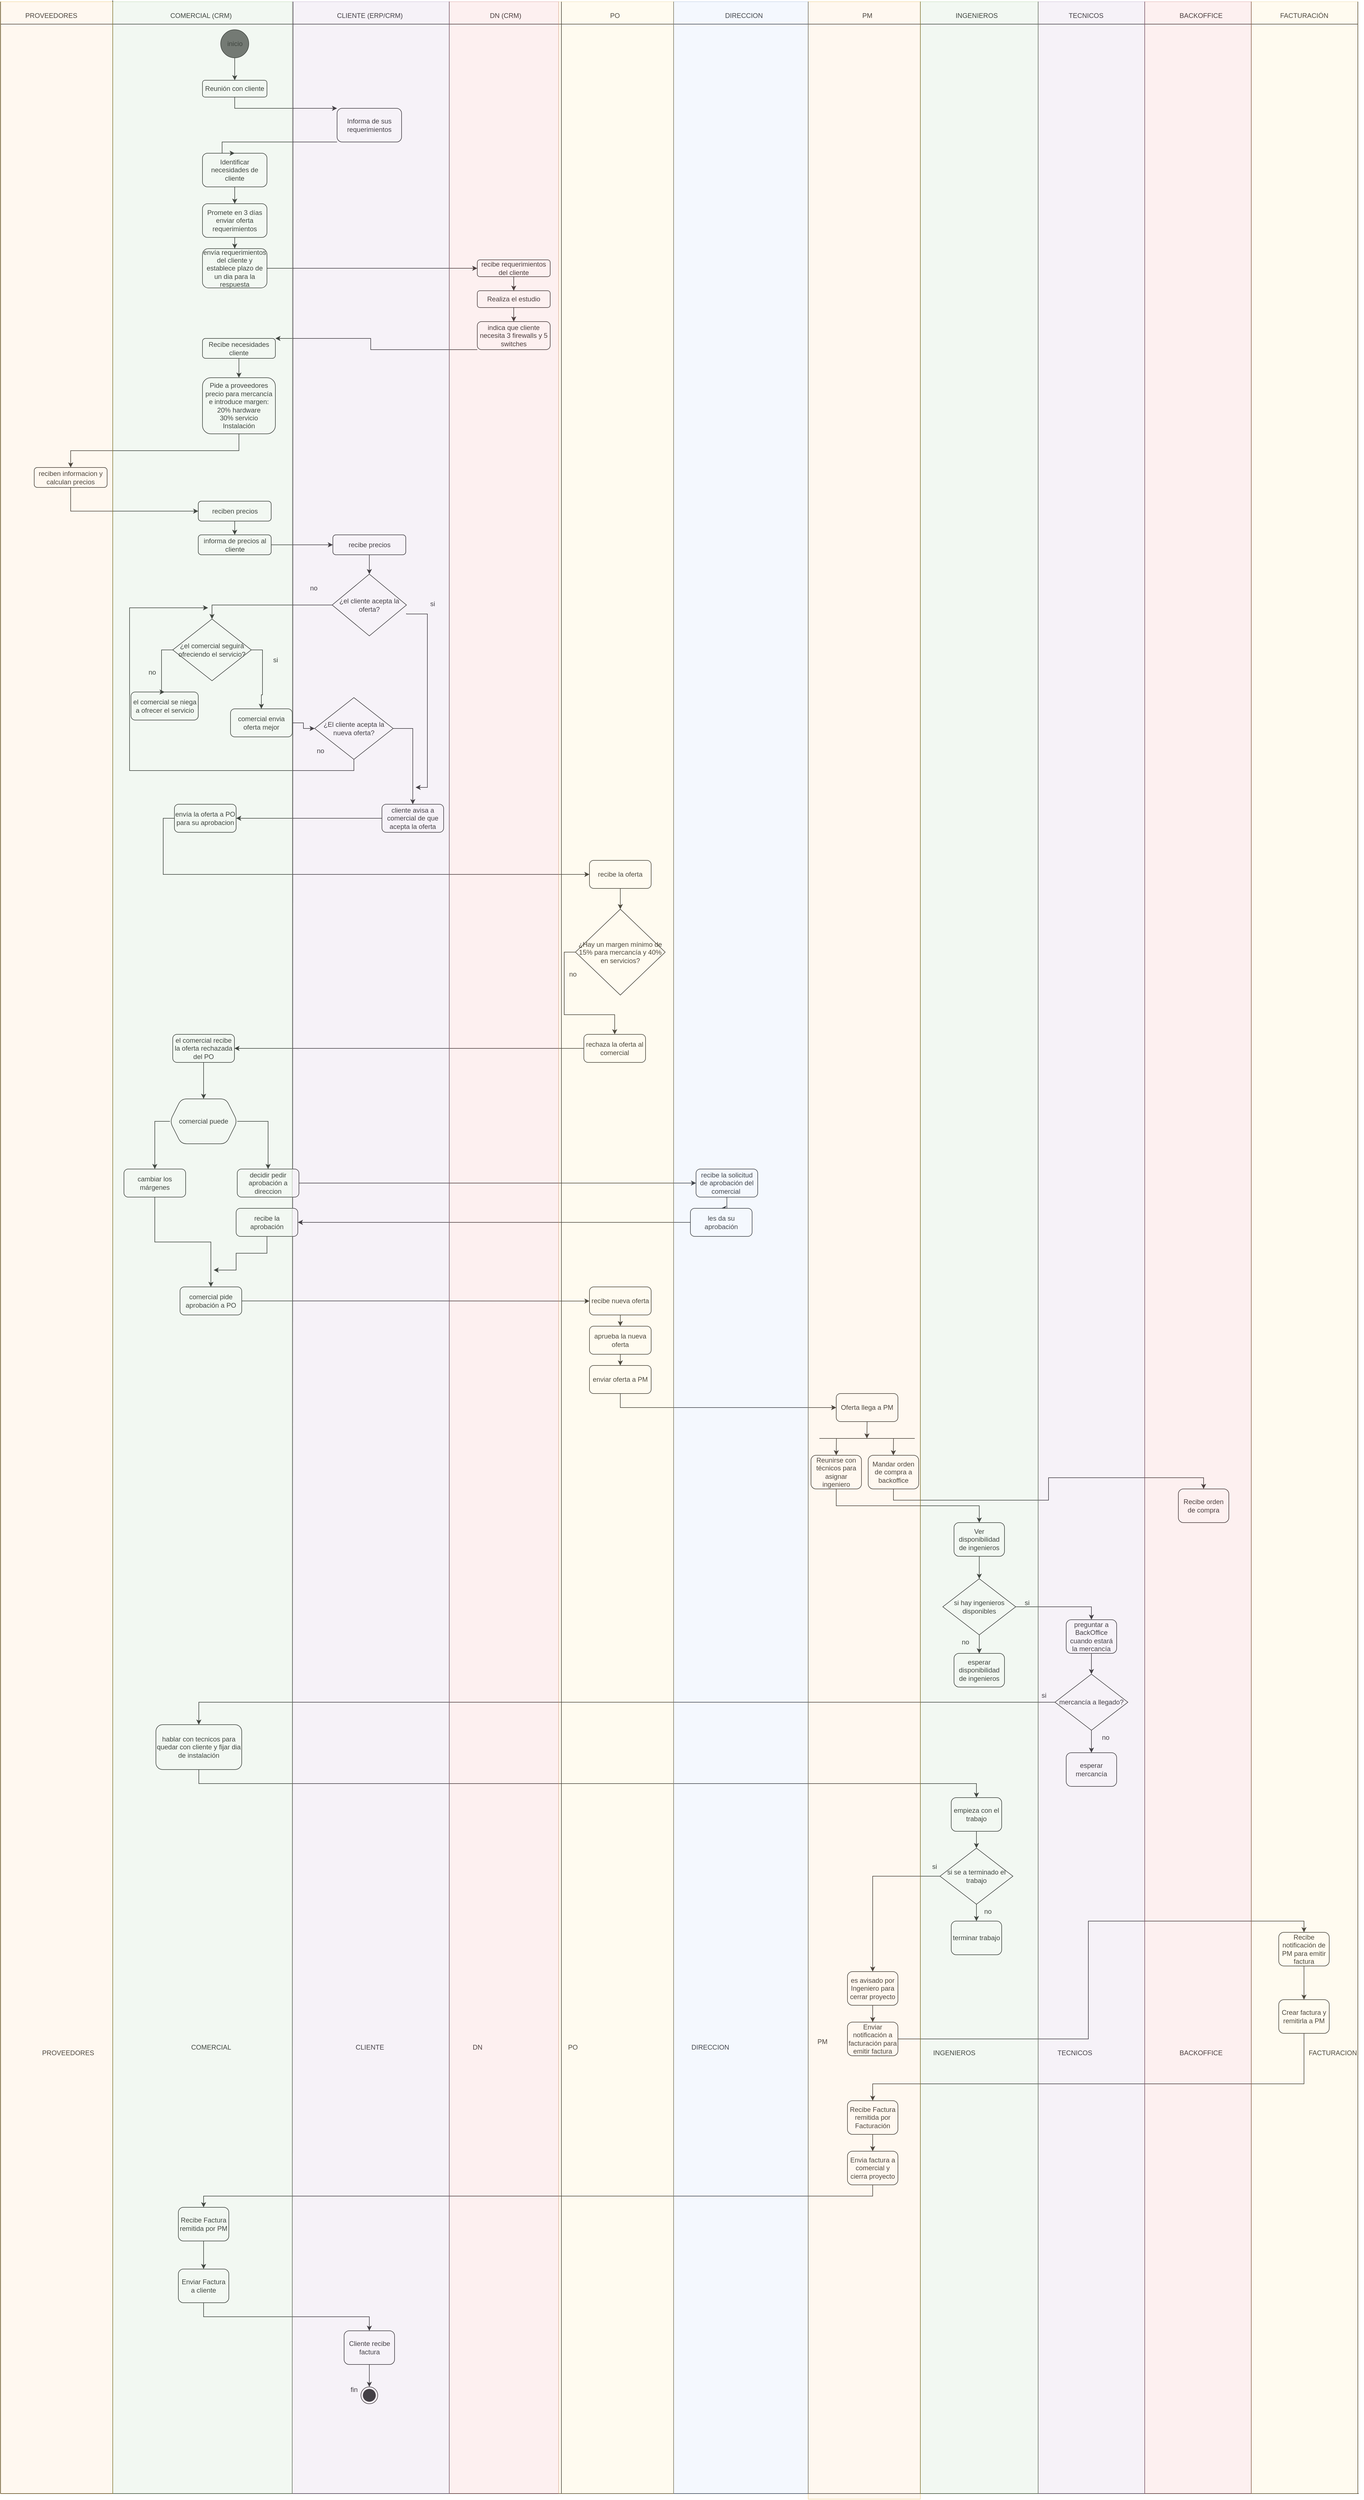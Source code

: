 <mxfile version="24.4.4" type="google">
  <diagram name="Página-1" id="A9r8E_pSHStpKR2HjoH8">
    <mxGraphModel dx="3452" dy="1353" grid="1" gridSize="10" guides="1" tooltips="1" connect="1" arrows="1" fold="1" page="1" pageScale="1" pageWidth="827" pageHeight="1169" background="none" math="0" shadow="0">
      <root>
        <mxCell id="0" />
        <mxCell id="1" parent="0" />
        <mxCell id="UnlHVmILixIK5S5U0YS1-1" value="" style="endArrow=none;html=1;rounded=0;" parent="1" edge="1">
          <mxGeometry width="50" height="50" relative="1" as="geometry">
            <mxPoint x="-520" y="4480" as="sourcePoint" />
            <mxPoint x="-520" y="38" as="targetPoint" />
          </mxGeometry>
        </mxCell>
        <mxCell id="UnlHVmILixIK5S5U0YS1-2" value="" style="endArrow=none;html=1;rounded=0;" parent="1" edge="1">
          <mxGeometry width="50" height="50" relative="1" as="geometry">
            <mxPoint x="-200" y="4480" as="sourcePoint" />
            <mxPoint x="-198.5" y="40" as="targetPoint" />
          </mxGeometry>
        </mxCell>
        <mxCell id="UnlHVmILixIK5S5U0YS1-3" value="" style="endArrow=none;html=1;rounded=0;" parent="1" edge="1">
          <mxGeometry width="50" height="50" relative="1" as="geometry">
            <mxPoint x="80" y="4480" as="sourcePoint" />
            <mxPoint x="80" y="40" as="targetPoint" />
          </mxGeometry>
        </mxCell>
        <mxCell id="UnlHVmILixIK5S5U0YS1-4" value="" style="endArrow=none;html=1;rounded=0;" parent="1" edge="1">
          <mxGeometry width="50" height="50" relative="1" as="geometry">
            <mxPoint x="280" y="4480" as="sourcePoint" />
            <mxPoint x="280" y="40" as="targetPoint" />
          </mxGeometry>
        </mxCell>
        <mxCell id="UnlHVmILixIK5S5U0YS1-5" value="" style="endArrow=none;html=1;rounded=0;" parent="1" edge="1">
          <mxGeometry width="50" height="50" relative="1" as="geometry">
            <mxPoint x="480" y="4480" as="sourcePoint" />
            <mxPoint x="480" y="40" as="targetPoint" />
          </mxGeometry>
        </mxCell>
        <mxCell id="UnlHVmILixIK5S5U0YS1-7" value="COMERCIAL (CRM)" style="text;html=1;align=center;verticalAlign=middle;resizable=0;points=[];autosize=1;strokeColor=none;fillColor=none;" parent="1" vertex="1">
          <mxGeometry x="-428" y="50" width="130" height="30" as="geometry" />
        </mxCell>
        <mxCell id="UnlHVmILixIK5S5U0YS1-8" value="CLIENTE (ERP/CRM)" style="text;html=1;align=center;verticalAlign=middle;resizable=0;points=[];autosize=1;strokeColor=none;fillColor=none;" parent="1" vertex="1">
          <mxGeometry x="-132.5" y="50" width="140" height="30" as="geometry" />
        </mxCell>
        <mxCell id="UnlHVmILixIK5S5U0YS1-9" value="DN (CRM)" style="text;html=1;align=center;verticalAlign=middle;resizable=0;points=[];autosize=1;strokeColor=none;fillColor=none;" parent="1" vertex="1">
          <mxGeometry x="140" y="50" width="80" height="30" as="geometry" />
        </mxCell>
        <mxCell id="UnlHVmILixIK5S5U0YS1-12" value="" style="endArrow=none;html=1;rounded=0;" parent="1" edge="1">
          <mxGeometry width="50" height="50" relative="1" as="geometry">
            <mxPoint x="720" y="4480" as="sourcePoint" />
            <mxPoint x="720" y="40" as="targetPoint" />
          </mxGeometry>
        </mxCell>
        <mxCell id="UnlHVmILixIK5S5U0YS1-14" value="" style="endArrow=none;html=1;rounded=0;entryX=0;entryY=0;entryDx=0;entryDy=0;" parent="1" edge="1" target="OVQEzXh-RLccdrMUpnYg-84">
          <mxGeometry width="50" height="50" relative="1" as="geometry">
            <mxPoint x="1130" y="4480" as="sourcePoint" />
            <mxPoint x="1120" y="40" as="targetPoint" />
          </mxGeometry>
        </mxCell>
        <mxCell id="UnlHVmILixIK5S5U0YS1-15" value="" style="endArrow=none;html=1;rounded=0;" parent="1" edge="1">
          <mxGeometry width="50" height="50" relative="1" as="geometry">
            <mxPoint x="1320" y="4480" as="sourcePoint" />
            <mxPoint x="1320" y="40" as="targetPoint" />
          </mxGeometry>
        </mxCell>
        <mxCell id="UnlHVmILixIK5S5U0YS1-16" value="" style="endArrow=none;html=1;rounded=0;" parent="1" edge="1">
          <mxGeometry width="50" height="50" relative="1" as="geometry">
            <mxPoint x="1510" y="4480" as="sourcePoint" />
            <mxPoint x="1510" y="40" as="targetPoint" />
          </mxGeometry>
        </mxCell>
        <mxCell id="UnlHVmILixIK5S5U0YS1-17" value="" style="endArrow=none;html=1;rounded=0;" parent="1" edge="1">
          <mxGeometry width="50" height="50" relative="1" as="geometry">
            <mxPoint x="1700" y="80" as="sourcePoint" />
            <mxPoint x="-720" y="80" as="targetPoint" />
          </mxGeometry>
        </mxCell>
        <mxCell id="UnlHVmILixIK5S5U0YS1-18" value="PO" style="text;html=1;align=center;verticalAlign=middle;resizable=0;points=[];autosize=1;strokeColor=none;fillColor=none;" parent="1" vertex="1">
          <mxGeometry x="355" y="50" width="40" height="30" as="geometry" />
        </mxCell>
        <mxCell id="UnlHVmILixIK5S5U0YS1-19" value="DIRECCION" style="text;html=1;align=center;verticalAlign=middle;resizable=0;points=[];autosize=1;strokeColor=none;fillColor=none;" parent="1" vertex="1">
          <mxGeometry x="560" y="50" width="90" height="30" as="geometry" />
        </mxCell>
        <mxCell id="UnlHVmILixIK5S5U0YS1-20" value="BACKOFFICE" style="text;html=1;align=center;verticalAlign=middle;resizable=0;points=[];autosize=1;strokeColor=none;fillColor=none;" parent="1" vertex="1">
          <mxGeometry x="1370" y="50" width="100" height="30" as="geometry" />
        </mxCell>
        <mxCell id="UnlHVmILixIK5S5U0YS1-21" value="INGENIEROS" style="text;html=1;align=center;verticalAlign=middle;resizable=0;points=[];autosize=1;strokeColor=none;fillColor=none;" parent="1" vertex="1">
          <mxGeometry x="970" y="50" width="100" height="30" as="geometry" />
        </mxCell>
        <mxCell id="oIDetOAetx5QrKz2Fogw-5" value="PM" style="text;html=1;align=center;verticalAlign=middle;resizable=0;points=[];autosize=1;strokeColor=none;fillColor=none;" parent="1" vertex="1">
          <mxGeometry x="805" y="50" width="40" height="30" as="geometry" />
        </mxCell>
        <mxCell id="oIDetOAetx5QrKz2Fogw-3" value="" style="endArrow=none;html=1;rounded=0;" parent="1" edge="1">
          <mxGeometry width="50" height="50" relative="1" as="geometry">
            <mxPoint x="1700" y="4480" as="sourcePoint" />
            <mxPoint x="1700" y="40" as="targetPoint" />
          </mxGeometry>
        </mxCell>
        <mxCell id="oIDetOAetx5QrKz2Fogw-31" style="edgeStyle=orthogonalEdgeStyle;rounded=0;orthogonalLoop=1;jettySize=auto;html=1;exitX=0.5;exitY=1;exitDx=0;exitDy=0;entryX=0;entryY=0;entryDx=0;entryDy=0;" parent="1" source="oIDetOAetx5QrKz2Fogw-6" target="oIDetOAetx5QrKz2Fogw-12" edge="1">
          <mxGeometry relative="1" as="geometry">
            <Array as="points">
              <mxPoint x="-303" y="230" />
            </Array>
          </mxGeometry>
        </mxCell>
        <mxCell id="oIDetOAetx5QrKz2Fogw-6" value="Reunión con cliente" style="rounded=1;whiteSpace=wrap;html=1;" parent="1" vertex="1">
          <mxGeometry x="-360" y="180" width="115" height="30" as="geometry" />
        </mxCell>
        <mxCell id="oIDetOAetx5QrKz2Fogw-10" style="edgeStyle=orthogonalEdgeStyle;rounded=0;orthogonalLoop=1;jettySize=auto;html=1;exitX=0.5;exitY=1;exitDx=0;exitDy=0;entryX=0.5;entryY=0;entryDx=0;entryDy=0;" parent="1" source="oIDetOAetx5QrKz2Fogw-7" target="oIDetOAetx5QrKz2Fogw-9" edge="1">
          <mxGeometry relative="1" as="geometry" />
        </mxCell>
        <mxCell id="oIDetOAetx5QrKz2Fogw-7" value="Identificar necesidades de cliente" style="rounded=1;whiteSpace=wrap;html=1;" parent="1" vertex="1">
          <mxGeometry x="-360" y="310" width="115" height="60" as="geometry" />
        </mxCell>
        <mxCell id="oIDetOAetx5QrKz2Fogw-18" value="" style="edgeStyle=orthogonalEdgeStyle;rounded=0;orthogonalLoop=1;jettySize=auto;html=1;" parent="1" source="oIDetOAetx5QrKz2Fogw-9" target="oIDetOAetx5QrKz2Fogw-15" edge="1">
          <mxGeometry relative="1" as="geometry" />
        </mxCell>
        <mxCell id="oIDetOAetx5QrKz2Fogw-9" value="Promete en 3 días enviar oferta requerimientos" style="rounded=1;whiteSpace=wrap;html=1;" parent="1" vertex="1">
          <mxGeometry x="-360" y="400" width="115" height="60" as="geometry" />
        </mxCell>
        <mxCell id="maKvyHWSYa6oFqySlpA5-4" value="" style="edgeStyle=orthogonalEdgeStyle;rounded=0;orthogonalLoop=1;jettySize=auto;html=1;" parent="1" source="maKvyHWSYa6oFqySlpA5-3" target="oIDetOAetx5QrKz2Fogw-6" edge="1">
          <mxGeometry relative="1" as="geometry" />
        </mxCell>
        <mxCell id="maKvyHWSYa6oFqySlpA5-3" value="inicio" style="ellipse;whiteSpace=wrap;html=1;aspect=fixed;fillColor=#4A4A4A;" parent="1" vertex="1">
          <mxGeometry x="-327.5" y="90" width="50" height="50" as="geometry" />
        </mxCell>
        <mxCell id="oIDetOAetx5QrKz2Fogw-14" style="edgeStyle=orthogonalEdgeStyle;rounded=0;orthogonalLoop=1;jettySize=auto;html=1;exitX=0;exitY=1;exitDx=0;exitDy=0;entryX=0.5;entryY=0;entryDx=0;entryDy=0;" parent="1" source="oIDetOAetx5QrKz2Fogw-12" target="oIDetOAetx5QrKz2Fogw-7" edge="1">
          <mxGeometry relative="1" as="geometry">
            <Array as="points">
              <mxPoint x="-325" y="290" />
            </Array>
          </mxGeometry>
        </mxCell>
        <mxCell id="oIDetOAetx5QrKz2Fogw-12" value="Informa de sus requerimientos" style="rounded=1;whiteSpace=wrap;html=1;" parent="1" vertex="1">
          <mxGeometry x="-120" y="230" width="115" height="60" as="geometry" />
        </mxCell>
        <mxCell id="oIDetOAetx5QrKz2Fogw-17" style="edgeStyle=orthogonalEdgeStyle;rounded=0;orthogonalLoop=1;jettySize=auto;html=1;exitX=1;exitY=0.5;exitDx=0;exitDy=0;entryX=0;entryY=0.5;entryDx=0;entryDy=0;" parent="1" source="oIDetOAetx5QrKz2Fogw-15" target="oIDetOAetx5QrKz2Fogw-16" edge="1">
          <mxGeometry relative="1" as="geometry" />
        </mxCell>
        <mxCell id="oIDetOAetx5QrKz2Fogw-15" value="envía requerimientos del cliente y establece plazo de un dia para la respuesta" style="rounded=1;whiteSpace=wrap;html=1;" parent="1" vertex="1">
          <mxGeometry x="-360" y="480" width="115" height="70" as="geometry" />
        </mxCell>
        <mxCell id="oIDetOAetx5QrKz2Fogw-20" value="" style="edgeStyle=orthogonalEdgeStyle;rounded=0;orthogonalLoop=1;jettySize=auto;html=1;" parent="1" source="oIDetOAetx5QrKz2Fogw-16" target="oIDetOAetx5QrKz2Fogw-19" edge="1">
          <mxGeometry relative="1" as="geometry" />
        </mxCell>
        <mxCell id="oIDetOAetx5QrKz2Fogw-16" value="recibe requerimientos del cliente" style="rounded=1;whiteSpace=wrap;html=1;" parent="1" vertex="1">
          <mxGeometry x="130" y="500" width="130" height="30" as="geometry" />
        </mxCell>
        <mxCell id="oIDetOAetx5QrKz2Fogw-23" value="" style="edgeStyle=orthogonalEdgeStyle;rounded=0;orthogonalLoop=1;jettySize=auto;html=1;" parent="1" source="oIDetOAetx5QrKz2Fogw-19" target="oIDetOAetx5QrKz2Fogw-22" edge="1">
          <mxGeometry relative="1" as="geometry" />
        </mxCell>
        <mxCell id="oIDetOAetx5QrKz2Fogw-19" value="Realiza el estudio" style="rounded=1;whiteSpace=wrap;html=1;" parent="1" vertex="1">
          <mxGeometry x="130" y="555" width="130" height="30" as="geometry" />
        </mxCell>
        <mxCell id="oIDetOAetx5QrKz2Fogw-26" style="edgeStyle=orthogonalEdgeStyle;rounded=0;orthogonalLoop=1;jettySize=auto;html=1;exitX=0;exitY=1;exitDx=0;exitDy=0;entryX=1;entryY=0;entryDx=0;entryDy=0;" parent="1" source="oIDetOAetx5QrKz2Fogw-22" target="oIDetOAetx5QrKz2Fogw-25" edge="1">
          <mxGeometry relative="1" as="geometry">
            <Array as="points">
              <mxPoint x="-60" y="640" />
            </Array>
          </mxGeometry>
        </mxCell>
        <mxCell id="oIDetOAetx5QrKz2Fogw-22" value="indica que cliente necesita 3 firewalls y 5 switches" style="rounded=1;whiteSpace=wrap;html=1;" parent="1" vertex="1">
          <mxGeometry x="130" y="610" width="130" height="50" as="geometry" />
        </mxCell>
        <mxCell id="oIDetOAetx5QrKz2Fogw-29" value="" style="edgeStyle=orthogonalEdgeStyle;rounded=0;orthogonalLoop=1;jettySize=auto;html=1;" parent="1" source="oIDetOAetx5QrKz2Fogw-25" target="oIDetOAetx5QrKz2Fogw-28" edge="1">
          <mxGeometry relative="1" as="geometry" />
        </mxCell>
        <mxCell id="oIDetOAetx5QrKz2Fogw-25" value="Recibe necesidades cliente" style="rounded=1;whiteSpace=wrap;html=1;" parent="1" vertex="1">
          <mxGeometry x="-360" y="640" width="130" height="35.5" as="geometry" />
        </mxCell>
        <mxCell id="maKvyHWSYa6oFqySlpA5-6" value="" style="endArrow=none;html=1;rounded=0;" parent="1" edge="1">
          <mxGeometry width="50" height="50" relative="1" as="geometry">
            <mxPoint x="-720" y="4480" as="sourcePoint" />
            <mxPoint x="-720" y="40" as="targetPoint" />
          </mxGeometry>
        </mxCell>
        <mxCell id="maKvyHWSYa6oFqySlpA5-7" value="PROVEEDORES" style="text;html=1;align=center;verticalAlign=middle;resizable=0;points=[];autosize=1;strokeColor=none;fillColor=none;" parent="1" vertex="1">
          <mxGeometry x="-690" y="50" width="120" height="30" as="geometry" />
        </mxCell>
        <mxCell id="maKvyHWSYa6oFqySlpA5-10" style="edgeStyle=orthogonalEdgeStyle;rounded=0;orthogonalLoop=1;jettySize=auto;html=1;exitX=0.5;exitY=1;exitDx=0;exitDy=0;entryX=0;entryY=0.5;entryDx=0;entryDy=0;" parent="1" source="oIDetOAetx5QrKz2Fogw-27" target="maKvyHWSYa6oFqySlpA5-9" edge="1">
          <mxGeometry relative="1" as="geometry" />
        </mxCell>
        <mxCell id="oIDetOAetx5QrKz2Fogw-27" value="reciben informacion y calculan precios" style="rounded=1;whiteSpace=wrap;html=1;" parent="1" vertex="1">
          <mxGeometry x="-660" y="870" width="130" height="35.5" as="geometry" />
        </mxCell>
        <mxCell id="1UwfddNWI5bj7CMCU1fT-2" style="edgeStyle=orthogonalEdgeStyle;rounded=0;orthogonalLoop=1;jettySize=auto;html=1;exitX=0.5;exitY=1;exitDx=0;exitDy=0;entryX=0.5;entryY=0;entryDx=0;entryDy=0;" parent="1" source="oIDetOAetx5QrKz2Fogw-28" target="oIDetOAetx5QrKz2Fogw-27" edge="1">
          <mxGeometry relative="1" as="geometry" />
        </mxCell>
        <mxCell id="oIDetOAetx5QrKz2Fogw-28" value="Pide a proveedores precio para mercancía e introduce margen:&lt;div&gt;20% hardware&lt;/div&gt;&lt;div&gt;30% servicio Instalación&lt;/div&gt;" style="rounded=1;whiteSpace=wrap;html=1;" parent="1" vertex="1">
          <mxGeometry x="-360" y="710" width="130" height="100" as="geometry" />
        </mxCell>
        <mxCell id="maKvyHWSYa6oFqySlpA5-8" value="" style="endArrow=none;html=1;rounded=0;" parent="1" edge="1">
          <mxGeometry width="50" height="50" relative="1" as="geometry">
            <mxPoint x="920" y="4480" as="sourcePoint" />
            <mxPoint x="920" y="40" as="targetPoint" />
          </mxGeometry>
        </mxCell>
        <mxCell id="maKvyHWSYa6oFqySlpA5-13" value="" style="edgeStyle=orthogonalEdgeStyle;rounded=0;orthogonalLoop=1;jettySize=auto;html=1;" parent="1" source="maKvyHWSYa6oFqySlpA5-9" target="maKvyHWSYa6oFqySlpA5-12" edge="1">
          <mxGeometry relative="1" as="geometry" />
        </mxCell>
        <mxCell id="maKvyHWSYa6oFqySlpA5-9" value="reciben precios" style="rounded=1;whiteSpace=wrap;html=1;" parent="1" vertex="1">
          <mxGeometry x="-367.5" y="930" width="130" height="35.5" as="geometry" />
        </mxCell>
        <mxCell id="maKvyHWSYa6oFqySlpA5-16" value="" style="edgeStyle=orthogonalEdgeStyle;rounded=0;orthogonalLoop=1;jettySize=auto;html=1;" parent="1" source="maKvyHWSYa6oFqySlpA5-11" target="maKvyHWSYa6oFqySlpA5-15" edge="1">
          <mxGeometry relative="1" as="geometry" />
        </mxCell>
        <mxCell id="maKvyHWSYa6oFqySlpA5-11" value="recibe precios" style="rounded=1;whiteSpace=wrap;html=1;" parent="1" vertex="1">
          <mxGeometry x="-127.5" y="990" width="130" height="35.5" as="geometry" />
        </mxCell>
        <mxCell id="maKvyHWSYa6oFqySlpA5-14" value="" style="edgeStyle=orthogonalEdgeStyle;rounded=0;orthogonalLoop=1;jettySize=auto;html=1;" parent="1" source="maKvyHWSYa6oFqySlpA5-12" target="maKvyHWSYa6oFqySlpA5-11" edge="1">
          <mxGeometry relative="1" as="geometry" />
        </mxCell>
        <mxCell id="maKvyHWSYa6oFqySlpA5-12" value="informa de precios al cliente" style="rounded=1;whiteSpace=wrap;html=1;" parent="1" vertex="1">
          <mxGeometry x="-367.5" y="990" width="130" height="35.5" as="geometry" />
        </mxCell>
        <mxCell id="maKvyHWSYa6oFqySlpA5-24" style="edgeStyle=orthogonalEdgeStyle;rounded=0;orthogonalLoop=1;jettySize=auto;html=1;exitX=0.5;exitY=1;exitDx=0;exitDy=0;entryX=0;entryY=0.5;entryDx=0;entryDy=0;" parent="1" source="maKvyHWSYa6oFqySlpA5-15" target="maKvyHWSYa6oFqySlpA5-23" edge="1">
          <mxGeometry relative="1" as="geometry" />
        </mxCell>
        <mxCell id="1UwfddNWI5bj7CMCU1fT-1" style="edgeStyle=orthogonalEdgeStyle;rounded=0;orthogonalLoop=1;jettySize=auto;html=1;exitX=0.5;exitY=0;exitDx=0;exitDy=0;" parent="1" edge="1">
          <mxGeometry relative="1" as="geometry">
            <mxPoint x="20" y="1440" as="targetPoint" />
            <mxPoint x="3.75" y="1130" as="sourcePoint" />
            <Array as="points">
              <mxPoint x="4" y="1131" />
              <mxPoint x="41" y="1131" />
            </Array>
          </mxGeometry>
        </mxCell>
        <mxCell id="maKvyHWSYa6oFqySlpA5-15" value="¿el cliente acepta la oferta?" style="rhombus;whiteSpace=wrap;html=1;direction=south;" parent="1" vertex="1">
          <mxGeometry x="-128.75" y="1060" width="132.5" height="110" as="geometry" />
        </mxCell>
        <mxCell id="maKvyHWSYa6oFqySlpA5-20" value="no" style="text;html=1;align=center;verticalAlign=middle;resizable=0;points=[];autosize=1;strokeColor=none;fillColor=none;" parent="1" vertex="1">
          <mxGeometry x="-182.5" y="1070" width="40" height="30" as="geometry" />
        </mxCell>
        <mxCell id="maKvyHWSYa6oFqySlpA5-22" value="el comercial se niega a ofrecer el servicio" style="rounded=1;whiteSpace=wrap;html=1;" parent="1" vertex="1">
          <mxGeometry x="-487.5" y="1270" width="120" height="50" as="geometry" />
        </mxCell>
        <mxCell id="maKvyHWSYa6oFqySlpA5-26" style="edgeStyle=orthogonalEdgeStyle;rounded=0;orthogonalLoop=1;jettySize=auto;html=1;exitX=0.5;exitY=1;exitDx=0;exitDy=0;entryX=0.5;entryY=0;entryDx=0;entryDy=0;" parent="1" source="maKvyHWSYa6oFqySlpA5-23" target="maKvyHWSYa6oFqySlpA5-22" edge="1">
          <mxGeometry relative="1" as="geometry" />
        </mxCell>
        <mxCell id="maKvyHWSYa6oFqySlpA5-29" style="edgeStyle=orthogonalEdgeStyle;rounded=0;orthogonalLoop=1;jettySize=auto;html=1;exitX=0.5;exitY=0;exitDx=0;exitDy=0;entryX=0.5;entryY=0;entryDx=0;entryDy=0;" parent="1" source="maKvyHWSYa6oFqySlpA5-23" target="maKvyHWSYa6oFqySlpA5-28" edge="1">
          <mxGeometry relative="1" as="geometry" />
        </mxCell>
        <mxCell id="maKvyHWSYa6oFqySlpA5-23" value="¿el comercial seguirá ofreciendo el servicio?" style="rhombus;whiteSpace=wrap;html=1;direction=south;" parent="1" vertex="1">
          <mxGeometry x="-413" y="1140" width="140" height="110" as="geometry" />
        </mxCell>
        <mxCell id="maKvyHWSYa6oFqySlpA5-27" value="no" style="text;html=1;align=center;verticalAlign=middle;resizable=0;points=[];autosize=1;strokeColor=none;fillColor=none;" parent="1" vertex="1">
          <mxGeometry x="-470" y="1220" width="40" height="30" as="geometry" />
        </mxCell>
        <mxCell id="poRU05gFu5npPdqgr8z3-8" style="edgeStyle=orthogonalEdgeStyle;rounded=0;orthogonalLoop=1;jettySize=auto;html=1;exitX=1;exitY=0.5;exitDx=0;exitDy=0;entryX=0.5;entryY=1;entryDx=0;entryDy=0;" parent="1" source="maKvyHWSYa6oFqySlpA5-28" target="poRU05gFu5npPdqgr8z3-3" edge="1">
          <mxGeometry relative="1" as="geometry" />
        </mxCell>
        <mxCell id="maKvyHWSYa6oFqySlpA5-28" value="comercial envia oferta mejor" style="rounded=1;whiteSpace=wrap;html=1;" parent="1" vertex="1">
          <mxGeometry x="-310" y="1300" width="110" height="50" as="geometry" />
        </mxCell>
        <mxCell id="poRU05gFu5npPdqgr8z3-12" style="edgeStyle=orthogonalEdgeStyle;rounded=0;orthogonalLoop=1;jettySize=auto;html=1;exitX=0.5;exitY=0;exitDx=0;exitDy=0;entryX=0.5;entryY=0;entryDx=0;entryDy=0;" parent="1" source="poRU05gFu5npPdqgr8z3-3" target="poRU05gFu5npPdqgr8z3-11" edge="1">
          <mxGeometry relative="1" as="geometry" />
        </mxCell>
        <mxCell id="1UwfddNWI5bj7CMCU1fT-5" style="edgeStyle=orthogonalEdgeStyle;rounded=0;orthogonalLoop=1;jettySize=auto;html=1;exitX=1;exitY=0.5;exitDx=0;exitDy=0;" parent="1" source="poRU05gFu5npPdqgr8z3-3" edge="1">
          <mxGeometry relative="1" as="geometry">
            <mxPoint x="-350" y="1120" as="targetPoint" />
            <Array as="points">
              <mxPoint x="-90" y="1410" />
              <mxPoint x="-490" y="1410" />
              <mxPoint x="-490" y="1120" />
            </Array>
          </mxGeometry>
        </mxCell>
        <mxCell id="poRU05gFu5npPdqgr8z3-3" value="¿El cliente acepta la nueva oferta?" style="rhombus;whiteSpace=wrap;html=1;direction=south;" parent="1" vertex="1">
          <mxGeometry x="-160" y="1280" width="140" height="110" as="geometry" />
        </mxCell>
        <mxCell id="poRU05gFu5npPdqgr8z3-6" value="no" style="text;html=1;align=center;verticalAlign=middle;resizable=0;points=[];autosize=1;strokeColor=none;fillColor=none;" parent="1" vertex="1">
          <mxGeometry x="-170" y="1360" width="40" height="30" as="geometry" />
        </mxCell>
        <mxCell id="poRU05gFu5npPdqgr8z3-15" style="edgeStyle=orthogonalEdgeStyle;rounded=0;orthogonalLoop=1;jettySize=auto;html=1;exitX=0;exitY=0.5;exitDx=0;exitDy=0;entryX=1;entryY=0.5;entryDx=0;entryDy=0;" parent="1" source="poRU05gFu5npPdqgr8z3-11" target="poRU05gFu5npPdqgr8z3-14" edge="1">
          <mxGeometry relative="1" as="geometry" />
        </mxCell>
        <mxCell id="poRU05gFu5npPdqgr8z3-11" value="cliente avisa a comercial de que acepta la oferta" style="rounded=1;whiteSpace=wrap;html=1;" parent="1" vertex="1">
          <mxGeometry x="-40" y="1470" width="110" height="50" as="geometry" />
        </mxCell>
        <mxCell id="1UwfddNWI5bj7CMCU1fT-7" style="edgeStyle=orthogonalEdgeStyle;rounded=0;orthogonalLoop=1;jettySize=auto;html=1;exitX=0;exitY=0.5;exitDx=0;exitDy=0;entryX=0;entryY=0.5;entryDx=0;entryDy=0;" parent="1" source="poRU05gFu5npPdqgr8z3-14" target="1UwfddNWI5bj7CMCU1fT-6" edge="1">
          <mxGeometry relative="1" as="geometry" />
        </mxCell>
        <mxCell id="poRU05gFu5npPdqgr8z3-14" value="envía la oferta a PO para su aprobacion" style="rounded=1;whiteSpace=wrap;html=1;" parent="1" vertex="1">
          <mxGeometry x="-410" y="1470" width="110" height="50" as="geometry" />
        </mxCell>
        <mxCell id="1UwfddNWI5bj7CMCU1fT-3" value="si" style="text;html=1;align=center;verticalAlign=middle;resizable=0;points=[];autosize=1;strokeColor=none;fillColor=none;" parent="1" vertex="1">
          <mxGeometry x="-245" y="1198" width="30" height="30" as="geometry" />
        </mxCell>
        <mxCell id="1UwfddNWI5bj7CMCU1fT-4" value="si" style="text;html=1;align=center;verticalAlign=middle;resizable=0;points=[];autosize=1;strokeColor=none;fillColor=none;" parent="1" vertex="1">
          <mxGeometry x="35" y="1098" width="30" height="30" as="geometry" />
        </mxCell>
        <mxCell id="1UwfddNWI5bj7CMCU1fT-11" value="" style="edgeStyle=orthogonalEdgeStyle;rounded=0;orthogonalLoop=1;jettySize=auto;html=1;" parent="1" source="1UwfddNWI5bj7CMCU1fT-6" target="1UwfddNWI5bj7CMCU1fT-10" edge="1">
          <mxGeometry relative="1" as="geometry" />
        </mxCell>
        <mxCell id="1UwfddNWI5bj7CMCU1fT-6" value="recibe la oferta" style="rounded=1;whiteSpace=wrap;html=1;" parent="1" vertex="1">
          <mxGeometry x="330" y="1570" width="110" height="50" as="geometry" />
        </mxCell>
        <mxCell id="1UwfddNWI5bj7CMCU1fT-13" style="edgeStyle=orthogonalEdgeStyle;rounded=0;orthogonalLoop=1;jettySize=auto;html=1;exitX=0.5;exitY=1;exitDx=0;exitDy=0;entryX=0.5;entryY=0;entryDx=0;entryDy=0;" parent="1" source="1UwfddNWI5bj7CMCU1fT-10" target="1UwfddNWI5bj7CMCU1fT-12" edge="1">
          <mxGeometry relative="1" as="geometry" />
        </mxCell>
        <mxCell id="1UwfddNWI5bj7CMCU1fT-10" value="¿Hay un margen mínimo de 15% para mercancía y 40% en servicios?" style="rhombus;whiteSpace=wrap;html=1;direction=south;" parent="1" vertex="1">
          <mxGeometry x="305" y="1657" width="160" height="153" as="geometry" />
        </mxCell>
        <mxCell id="1UwfddNWI5bj7CMCU1fT-16" style="edgeStyle=orthogonalEdgeStyle;rounded=0;orthogonalLoop=1;jettySize=auto;html=1;exitX=0;exitY=0.5;exitDx=0;exitDy=0;entryX=1;entryY=0.5;entryDx=0;entryDy=0;" parent="1" source="1UwfddNWI5bj7CMCU1fT-12" target="1UwfddNWI5bj7CMCU1fT-15" edge="1">
          <mxGeometry relative="1" as="geometry" />
        </mxCell>
        <mxCell id="1UwfddNWI5bj7CMCU1fT-12" value="rechaza la oferta al comercial" style="rounded=1;whiteSpace=wrap;html=1;" parent="1" vertex="1">
          <mxGeometry x="320" y="1880" width="110" height="50" as="geometry" />
        </mxCell>
        <mxCell id="1UwfddNWI5bj7CMCU1fT-14" value="no" style="text;html=1;align=center;verticalAlign=middle;resizable=0;points=[];autosize=1;strokeColor=none;fillColor=none;" parent="1" vertex="1">
          <mxGeometry x="280" y="1758" width="40" height="30" as="geometry" />
        </mxCell>
        <mxCell id="1UwfddNWI5bj7CMCU1fT-18" value="" style="edgeStyle=orthogonalEdgeStyle;rounded=0;orthogonalLoop=1;jettySize=auto;html=1;" parent="1" source="1UwfddNWI5bj7CMCU1fT-15" target="1UwfddNWI5bj7CMCU1fT-17" edge="1">
          <mxGeometry relative="1" as="geometry" />
        </mxCell>
        <mxCell id="1UwfddNWI5bj7CMCU1fT-15" value="el comercial recibe la oferta rechazada del PO" style="rounded=1;whiteSpace=wrap;html=1;" parent="1" vertex="1">
          <mxGeometry x="-413" y="1880" width="110" height="50" as="geometry" />
        </mxCell>
        <mxCell id="1UwfddNWI5bj7CMCU1fT-20" style="edgeStyle=orthogonalEdgeStyle;rounded=0;orthogonalLoop=1;jettySize=auto;html=1;exitX=0;exitY=0.5;exitDx=0;exitDy=0;entryX=0.5;entryY=0;entryDx=0;entryDy=0;" parent="1" source="1UwfddNWI5bj7CMCU1fT-17" target="1UwfddNWI5bj7CMCU1fT-19" edge="1">
          <mxGeometry relative="1" as="geometry" />
        </mxCell>
        <mxCell id="1UwfddNWI5bj7CMCU1fT-22" style="edgeStyle=orthogonalEdgeStyle;rounded=0;orthogonalLoop=1;jettySize=auto;html=1;exitX=1;exitY=0.5;exitDx=0;exitDy=0;entryX=0.5;entryY=0;entryDx=0;entryDy=0;" parent="1" source="1UwfddNWI5bj7CMCU1fT-17" target="1UwfddNWI5bj7CMCU1fT-21" edge="1">
          <mxGeometry relative="1" as="geometry" />
        </mxCell>
        <mxCell id="1UwfddNWI5bj7CMCU1fT-17" value="comercial puede" style="shape=hexagon;perimeter=hexagonPerimeter2;whiteSpace=wrap;html=1;fixedSize=1;rounded=1;" parent="1" vertex="1">
          <mxGeometry x="-418" y="1995" width="120" height="80" as="geometry" />
        </mxCell>
        <mxCell id="1UwfddNWI5bj7CMCU1fT-30" style="edgeStyle=orthogonalEdgeStyle;rounded=0;orthogonalLoop=1;jettySize=auto;html=1;exitX=0.5;exitY=1;exitDx=0;exitDy=0;entryX=0.5;entryY=0;entryDx=0;entryDy=0;" parent="1" source="1UwfddNWI5bj7CMCU1fT-19" target="1UwfddNWI5bj7CMCU1fT-29" edge="1">
          <mxGeometry relative="1" as="geometry" />
        </mxCell>
        <mxCell id="1UwfddNWI5bj7CMCU1fT-19" value="cambiar los márgenes" style="rounded=1;whiteSpace=wrap;html=1;" parent="1" vertex="1">
          <mxGeometry x="-500" y="2120" width="110" height="50" as="geometry" />
        </mxCell>
        <mxCell id="1UwfddNWI5bj7CMCU1fT-24" style="edgeStyle=orthogonalEdgeStyle;rounded=0;orthogonalLoop=1;jettySize=auto;html=1;exitX=1;exitY=0.5;exitDx=0;exitDy=0;entryX=0;entryY=0.5;entryDx=0;entryDy=0;" parent="1" source="1UwfddNWI5bj7CMCU1fT-21" target="1UwfddNWI5bj7CMCU1fT-23" edge="1">
          <mxGeometry relative="1" as="geometry" />
        </mxCell>
        <mxCell id="1UwfddNWI5bj7CMCU1fT-21" value="decidir pedir aprobación a direccion" style="rounded=1;whiteSpace=wrap;html=1;" parent="1" vertex="1">
          <mxGeometry x="-298" y="2120" width="110" height="50" as="geometry" />
        </mxCell>
        <mxCell id="1UwfddNWI5bj7CMCU1fT-26" style="edgeStyle=orthogonalEdgeStyle;rounded=0;orthogonalLoop=1;jettySize=auto;html=1;entryX=0.5;entryY=0;entryDx=0;entryDy=0;" parent="1" source="1UwfddNWI5bj7CMCU1fT-23" target="1UwfddNWI5bj7CMCU1fT-25" edge="1">
          <mxGeometry relative="1" as="geometry" />
        </mxCell>
        <mxCell id="1UwfddNWI5bj7CMCU1fT-23" value="recibe la solicitud de aprobación del comercial&amp;nbsp;" style="rounded=1;whiteSpace=wrap;html=1;" parent="1" vertex="1">
          <mxGeometry x="520" y="2120" width="110" height="50" as="geometry" />
        </mxCell>
        <mxCell id="1UwfddNWI5bj7CMCU1fT-28" style="edgeStyle=orthogonalEdgeStyle;rounded=0;orthogonalLoop=1;jettySize=auto;html=1;exitX=0;exitY=0.5;exitDx=0;exitDy=0;entryX=1;entryY=0.5;entryDx=0;entryDy=0;" parent="1" source="1UwfddNWI5bj7CMCU1fT-25" target="1UwfddNWI5bj7CMCU1fT-27" edge="1">
          <mxGeometry relative="1" as="geometry" />
        </mxCell>
        <mxCell id="1UwfddNWI5bj7CMCU1fT-25" value="les da su aprobación" style="rounded=1;whiteSpace=wrap;html=1;" parent="1" vertex="1">
          <mxGeometry x="510" y="2190" width="110" height="50" as="geometry" />
        </mxCell>
        <mxCell id="1UwfddNWI5bj7CMCU1fT-31" style="edgeStyle=orthogonalEdgeStyle;rounded=0;orthogonalLoop=1;jettySize=auto;html=1;exitX=0.5;exitY=1;exitDx=0;exitDy=0;" parent="1" source="1UwfddNWI5bj7CMCU1fT-27" edge="1">
          <mxGeometry relative="1" as="geometry">
            <mxPoint x="-340" y="2300" as="targetPoint" />
            <Array as="points">
              <mxPoint x="-245" y="2270" />
              <mxPoint x="-300" y="2270" />
              <mxPoint x="-300" y="2300" />
              <mxPoint x="-330" y="2300" />
            </Array>
          </mxGeometry>
        </mxCell>
        <mxCell id="1UwfddNWI5bj7CMCU1fT-27" value="recibe la aprobación" style="rounded=1;whiteSpace=wrap;html=1;" parent="1" vertex="1">
          <mxGeometry x="-300" y="2190" width="110" height="50" as="geometry" />
        </mxCell>
        <mxCell id="1UwfddNWI5bj7CMCU1fT-32" style="edgeStyle=orthogonalEdgeStyle;rounded=0;orthogonalLoop=1;jettySize=auto;html=1;exitX=1;exitY=0.5;exitDx=0;exitDy=0;" parent="1" source="1UwfddNWI5bj7CMCU1fT-29" edge="1">
          <mxGeometry relative="1" as="geometry">
            <mxPoint x="330" y="2355.235" as="targetPoint" />
          </mxGeometry>
        </mxCell>
        <mxCell id="1UwfddNWI5bj7CMCU1fT-29" value="comercial pide aprobación a PO" style="rounded=1;whiteSpace=wrap;html=1;" parent="1" vertex="1">
          <mxGeometry x="-400" y="2330" width="110" height="50" as="geometry" />
        </mxCell>
        <mxCell id="1UwfddNWI5bj7CMCU1fT-35" style="edgeStyle=orthogonalEdgeStyle;rounded=0;orthogonalLoop=1;jettySize=auto;html=1;exitX=0.5;exitY=1;exitDx=0;exitDy=0;entryX=0.5;entryY=0;entryDx=0;entryDy=0;" parent="1" source="1UwfddNWI5bj7CMCU1fT-33" target="1UwfddNWI5bj7CMCU1fT-34" edge="1">
          <mxGeometry relative="1" as="geometry" />
        </mxCell>
        <mxCell id="1UwfddNWI5bj7CMCU1fT-33" value="recibe nueva oferta" style="rounded=1;whiteSpace=wrap;html=1;" parent="1" vertex="1">
          <mxGeometry x="330" y="2330" width="110" height="50" as="geometry" />
        </mxCell>
        <mxCell id="OVQEzXh-RLccdrMUpnYg-12" value="" style="edgeStyle=orthogonalEdgeStyle;rounded=0;orthogonalLoop=1;jettySize=auto;html=1;" edge="1" parent="1" source="1UwfddNWI5bj7CMCU1fT-34" target="OVQEzXh-RLccdrMUpnYg-10">
          <mxGeometry relative="1" as="geometry" />
        </mxCell>
        <mxCell id="1UwfddNWI5bj7CMCU1fT-34" value="aprueba la nueva oferta" style="rounded=1;whiteSpace=wrap;html=1;" parent="1" vertex="1">
          <mxGeometry x="330" y="2400" width="110" height="50" as="geometry" />
        </mxCell>
        <mxCell id="OVQEzXh-RLccdrMUpnYg-1" value="COMERCIAL" style="text;html=1;align=center;verticalAlign=middle;resizable=0;points=[];autosize=1;strokeColor=none;fillColor=none;" vertex="1" parent="1">
          <mxGeometry x="-390" y="3670" width="90" height="30" as="geometry" />
        </mxCell>
        <mxCell id="OVQEzXh-RLccdrMUpnYg-2" value="CLIENTE" style="text;html=1;align=center;verticalAlign=middle;resizable=0;points=[];autosize=1;strokeColor=none;fillColor=none;" vertex="1" parent="1">
          <mxGeometry x="-97.5" y="3670" width="70" height="30" as="geometry" />
        </mxCell>
        <mxCell id="OVQEzXh-RLccdrMUpnYg-3" value="DN" style="text;html=1;align=center;verticalAlign=middle;resizable=0;points=[];autosize=1;strokeColor=none;fillColor=none;" vertex="1" parent="1">
          <mxGeometry x="110" y="3670" width="40" height="30" as="geometry" />
        </mxCell>
        <mxCell id="OVQEzXh-RLccdrMUpnYg-4" value="PO" style="text;html=1;align=center;verticalAlign=middle;resizable=0;points=[];autosize=1;strokeColor=none;fillColor=none;" vertex="1" parent="1">
          <mxGeometry x="280" y="3670" width="40" height="30" as="geometry" />
        </mxCell>
        <mxCell id="OVQEzXh-RLccdrMUpnYg-5" value="DIRECCION" style="text;html=1;align=center;verticalAlign=middle;resizable=0;points=[];autosize=1;strokeColor=none;fillColor=none;" vertex="1" parent="1">
          <mxGeometry x="500" y="3670" width="90" height="30" as="geometry" />
        </mxCell>
        <mxCell id="OVQEzXh-RLccdrMUpnYg-7" value="PM" style="text;html=1;align=center;verticalAlign=middle;resizable=0;points=[];autosize=1;strokeColor=none;fillColor=none;" vertex="1" parent="1">
          <mxGeometry x="725" y="3660" width="40" height="30" as="geometry" />
        </mxCell>
        <mxCell id="OVQEzXh-RLccdrMUpnYg-8" value="PROVEEDORES" style="text;html=1;align=center;verticalAlign=middle;resizable=0;points=[];autosize=1;strokeColor=none;fillColor=none;" vertex="1" parent="1">
          <mxGeometry x="-660" y="3680" width="120" height="30" as="geometry" />
        </mxCell>
        <mxCell id="OVQEzXh-RLccdrMUpnYg-14" style="edgeStyle=orthogonalEdgeStyle;rounded=0;orthogonalLoop=1;jettySize=auto;html=1;exitX=0.5;exitY=1;exitDx=0;exitDy=0;" edge="1" parent="1" source="OVQEzXh-RLccdrMUpnYg-9">
          <mxGeometry relative="1" as="geometry">
            <mxPoint x="824.667" y="2600" as="targetPoint" />
          </mxGeometry>
        </mxCell>
        <mxCell id="OVQEzXh-RLccdrMUpnYg-9" value="Oferta llega a PM" style="rounded=1;whiteSpace=wrap;html=1;" vertex="1" parent="1">
          <mxGeometry x="770" y="2520" width="110" height="50" as="geometry" />
        </mxCell>
        <mxCell id="OVQEzXh-RLccdrMUpnYg-11" style="edgeStyle=orthogonalEdgeStyle;rounded=0;orthogonalLoop=1;jettySize=auto;html=1;exitX=0.5;exitY=1;exitDx=0;exitDy=0;entryX=0;entryY=0.5;entryDx=0;entryDy=0;" edge="1" parent="1" source="OVQEzXh-RLccdrMUpnYg-10" target="OVQEzXh-RLccdrMUpnYg-9">
          <mxGeometry relative="1" as="geometry" />
        </mxCell>
        <mxCell id="OVQEzXh-RLccdrMUpnYg-10" value="enviar oferta a PM" style="rounded=1;whiteSpace=wrap;html=1;" vertex="1" parent="1">
          <mxGeometry x="330" y="2470" width="110" height="50" as="geometry" />
        </mxCell>
        <mxCell id="OVQEzXh-RLccdrMUpnYg-13" value="" style="endArrow=none;html=1;rounded=0;" edge="1" parent="1">
          <mxGeometry width="50" height="50" relative="1" as="geometry">
            <mxPoint x="740" y="2600" as="sourcePoint" />
            <mxPoint x="910" y="2600" as="targetPoint" />
          </mxGeometry>
        </mxCell>
        <mxCell id="OVQEzXh-RLccdrMUpnYg-27" style="edgeStyle=orthogonalEdgeStyle;rounded=0;orthogonalLoop=1;jettySize=auto;html=1;exitX=0.5;exitY=1;exitDx=0;exitDy=0;entryX=0.5;entryY=0;entryDx=0;entryDy=0;" edge="1" parent="1" source="OVQEzXh-RLccdrMUpnYg-15" target="OVQEzXh-RLccdrMUpnYg-26">
          <mxGeometry relative="1" as="geometry" />
        </mxCell>
        <mxCell id="OVQEzXh-RLccdrMUpnYg-15" value="Reunirse con técnicos para asignar ingeniero" style="rounded=1;whiteSpace=wrap;html=1;" vertex="1" parent="1">
          <mxGeometry x="725" y="2630" width="90" height="60" as="geometry" />
        </mxCell>
        <mxCell id="OVQEzXh-RLccdrMUpnYg-25" style="edgeStyle=orthogonalEdgeStyle;rounded=0;orthogonalLoop=1;jettySize=auto;html=1;exitX=0.5;exitY=1;exitDx=0;exitDy=0;entryX=0.5;entryY=0;entryDx=0;entryDy=0;" edge="1" parent="1" source="OVQEzXh-RLccdrMUpnYg-16" target="OVQEzXh-RLccdrMUpnYg-24">
          <mxGeometry relative="1" as="geometry" />
        </mxCell>
        <mxCell id="OVQEzXh-RLccdrMUpnYg-16" value="Mandar orden de compra a backoffice" style="rounded=1;whiteSpace=wrap;html=1;" vertex="1" parent="1">
          <mxGeometry x="827" y="2630" width="90" height="60" as="geometry" />
        </mxCell>
        <mxCell id="OVQEzXh-RLccdrMUpnYg-17" style="edgeStyle=orthogonalEdgeStyle;rounded=0;orthogonalLoop=1;jettySize=auto;html=1;exitX=0.5;exitY=1;exitDx=0;exitDy=0;" edge="1" parent="1">
          <mxGeometry relative="1" as="geometry">
            <mxPoint x="871.797" y="2630" as="targetPoint" />
            <mxPoint x="872.13" y="2600" as="sourcePoint" />
          </mxGeometry>
        </mxCell>
        <mxCell id="OVQEzXh-RLccdrMUpnYg-18" style="edgeStyle=orthogonalEdgeStyle;rounded=0;orthogonalLoop=1;jettySize=auto;html=1;exitX=0.5;exitY=1;exitDx=0;exitDy=0;" edge="1" parent="1">
          <mxGeometry relative="1" as="geometry">
            <mxPoint x="769.997" y="2630" as="targetPoint" />
            <mxPoint x="770.33" y="2600" as="sourcePoint" />
          </mxGeometry>
        </mxCell>
        <mxCell id="OVQEzXh-RLccdrMUpnYg-20" value="TECNICOS" style="text;html=1;align=center;verticalAlign=middle;resizable=0;points=[];autosize=1;strokeColor=none;fillColor=none;" vertex="1" parent="1">
          <mxGeometry x="1170" y="50" width="90" height="30" as="geometry" />
        </mxCell>
        <mxCell id="OVQEzXh-RLccdrMUpnYg-21" value="BACKOFFICE" style="text;html=1;align=center;verticalAlign=middle;resizable=0;points=[];autosize=1;strokeColor=none;fillColor=none;" vertex="1" parent="1">
          <mxGeometry x="1370" y="3680" width="100" height="30" as="geometry" />
        </mxCell>
        <mxCell id="OVQEzXh-RLccdrMUpnYg-22" value="INGENIEROS" style="text;html=1;align=center;verticalAlign=middle;resizable=0;points=[];autosize=1;strokeColor=none;fillColor=none;" vertex="1" parent="1">
          <mxGeometry x="930" y="3680" width="100" height="30" as="geometry" />
        </mxCell>
        <mxCell id="OVQEzXh-RLccdrMUpnYg-23" value="TECNICOS" style="text;html=1;align=center;verticalAlign=middle;resizable=0;points=[];autosize=1;strokeColor=none;fillColor=none;" vertex="1" parent="1">
          <mxGeometry x="1150" y="3680" width="90" height="30" as="geometry" />
        </mxCell>
        <mxCell id="OVQEzXh-RLccdrMUpnYg-24" value="Recibe orden de compra" style="rounded=1;whiteSpace=wrap;html=1;" vertex="1" parent="1">
          <mxGeometry x="1380" y="2690" width="90" height="60" as="geometry" />
        </mxCell>
        <mxCell id="OVQEzXh-RLccdrMUpnYg-30" value="" style="edgeStyle=orthogonalEdgeStyle;rounded=0;orthogonalLoop=1;jettySize=auto;html=1;" edge="1" parent="1" source="OVQEzXh-RLccdrMUpnYg-26" target="OVQEzXh-RLccdrMUpnYg-29">
          <mxGeometry relative="1" as="geometry" />
        </mxCell>
        <mxCell id="OVQEzXh-RLccdrMUpnYg-26" value="Ver disponibilidad de ingenieros" style="rounded=1;whiteSpace=wrap;html=1;" vertex="1" parent="1">
          <mxGeometry x="980" y="2750" width="90" height="60" as="geometry" />
        </mxCell>
        <mxCell id="OVQEzXh-RLccdrMUpnYg-32" style="edgeStyle=orthogonalEdgeStyle;rounded=0;orthogonalLoop=1;jettySize=auto;html=1;exitX=1;exitY=0.5;exitDx=0;exitDy=0;entryX=0.5;entryY=0;entryDx=0;entryDy=0;" edge="1" parent="1" source="OVQEzXh-RLccdrMUpnYg-29" target="OVQEzXh-RLccdrMUpnYg-31">
          <mxGeometry relative="1" as="geometry" />
        </mxCell>
        <mxCell id="OVQEzXh-RLccdrMUpnYg-35" value="" style="edgeStyle=orthogonalEdgeStyle;rounded=0;orthogonalLoop=1;jettySize=auto;html=1;" edge="1" parent="1" source="OVQEzXh-RLccdrMUpnYg-29" target="OVQEzXh-RLccdrMUpnYg-34">
          <mxGeometry relative="1" as="geometry" />
        </mxCell>
        <mxCell id="OVQEzXh-RLccdrMUpnYg-29" value="si hay ingenieros disponibles" style="rhombus;whiteSpace=wrap;html=1;" vertex="1" parent="1">
          <mxGeometry x="960" y="2850" width="130" height="100" as="geometry" />
        </mxCell>
        <mxCell id="OVQEzXh-RLccdrMUpnYg-38" value="" style="edgeStyle=orthogonalEdgeStyle;rounded=0;orthogonalLoop=1;jettySize=auto;html=1;" edge="1" parent="1" source="OVQEzXh-RLccdrMUpnYg-31" target="OVQEzXh-RLccdrMUpnYg-37">
          <mxGeometry relative="1" as="geometry" />
        </mxCell>
        <mxCell id="OVQEzXh-RLccdrMUpnYg-31" value="preguntar a BackOffice cuando estará la mercancía" style="rounded=1;whiteSpace=wrap;html=1;" vertex="1" parent="1">
          <mxGeometry x="1180" y="2923" width="90" height="60" as="geometry" />
        </mxCell>
        <mxCell id="OVQEzXh-RLccdrMUpnYg-33" value="si" style="text;html=1;align=center;verticalAlign=middle;resizable=0;points=[];autosize=1;strokeColor=none;fillColor=none;" vertex="1" parent="1">
          <mxGeometry x="1095" y="2878" width="30" height="30" as="geometry" />
        </mxCell>
        <mxCell id="OVQEzXh-RLccdrMUpnYg-34" value="esperar disponibilidad de ingenieros" style="rounded=1;whiteSpace=wrap;html=1;" vertex="1" parent="1">
          <mxGeometry x="980" y="2983" width="90" height="60" as="geometry" />
        </mxCell>
        <mxCell id="OVQEzXh-RLccdrMUpnYg-36" value="no" style="text;html=1;align=center;verticalAlign=middle;resizable=0;points=[];autosize=1;strokeColor=none;fillColor=none;" vertex="1" parent="1">
          <mxGeometry x="980" y="2948" width="40" height="30" as="geometry" />
        </mxCell>
        <mxCell id="OVQEzXh-RLccdrMUpnYg-42" style="edgeStyle=orthogonalEdgeStyle;rounded=0;orthogonalLoop=1;jettySize=auto;html=1;exitX=0;exitY=0.5;exitDx=0;exitDy=0;entryX=0.5;entryY=0;entryDx=0;entryDy=0;" edge="1" parent="1" source="OVQEzXh-RLccdrMUpnYg-37" target="OVQEzXh-RLccdrMUpnYg-41">
          <mxGeometry relative="1" as="geometry" />
        </mxCell>
        <mxCell id="OVQEzXh-RLccdrMUpnYg-44" style="edgeStyle=orthogonalEdgeStyle;rounded=0;orthogonalLoop=1;jettySize=auto;html=1;exitX=0.5;exitY=1;exitDx=0;exitDy=0;entryX=0.5;entryY=0;entryDx=0;entryDy=0;" edge="1" parent="1" source="OVQEzXh-RLccdrMUpnYg-37" target="OVQEzXh-RLccdrMUpnYg-39">
          <mxGeometry relative="1" as="geometry" />
        </mxCell>
        <mxCell id="OVQEzXh-RLccdrMUpnYg-37" value="mercancía a llegado?" style="rhombus;whiteSpace=wrap;html=1;" vertex="1" parent="1">
          <mxGeometry x="1160" y="3020" width="130" height="100" as="geometry" />
        </mxCell>
        <mxCell id="OVQEzXh-RLccdrMUpnYg-39" value="esperar mercancía" style="rounded=1;whiteSpace=wrap;html=1;" vertex="1" parent="1">
          <mxGeometry x="1180" y="3160" width="90" height="60" as="geometry" />
        </mxCell>
        <mxCell id="OVQEzXh-RLccdrMUpnYg-47" style="edgeStyle=orthogonalEdgeStyle;rounded=0;orthogonalLoop=1;jettySize=auto;html=1;exitX=0.5;exitY=1;exitDx=0;exitDy=0;entryX=0.5;entryY=0;entryDx=0;entryDy=0;" edge="1" parent="1" source="OVQEzXh-RLccdrMUpnYg-41" target="OVQEzXh-RLccdrMUpnYg-46">
          <mxGeometry relative="1" as="geometry" />
        </mxCell>
        <mxCell id="OVQEzXh-RLccdrMUpnYg-41" value="hablar con tecnicos para quedar con cliente y fijar dia de instalación" style="rounded=1;whiteSpace=wrap;html=1;" vertex="1" parent="1">
          <mxGeometry x="-443" y="3110" width="153" height="80" as="geometry" />
        </mxCell>
        <mxCell id="OVQEzXh-RLccdrMUpnYg-43" value="si" style="text;html=1;align=center;verticalAlign=middle;resizable=0;points=[];autosize=1;strokeColor=none;fillColor=none;" vertex="1" parent="1">
          <mxGeometry x="1125" y="3043" width="30" height="30" as="geometry" />
        </mxCell>
        <mxCell id="OVQEzXh-RLccdrMUpnYg-45" value="no" style="text;html=1;align=center;verticalAlign=middle;resizable=0;points=[];autosize=1;strokeColor=none;fillColor=none;" vertex="1" parent="1">
          <mxGeometry x="1230" y="3118" width="40" height="30" as="geometry" />
        </mxCell>
        <mxCell id="OVQEzXh-RLccdrMUpnYg-49" value="" style="edgeStyle=orthogonalEdgeStyle;rounded=0;orthogonalLoop=1;jettySize=auto;html=1;" edge="1" parent="1" source="OVQEzXh-RLccdrMUpnYg-46" target="OVQEzXh-RLccdrMUpnYg-48">
          <mxGeometry relative="1" as="geometry" />
        </mxCell>
        <mxCell id="OVQEzXh-RLccdrMUpnYg-46" value="empieza con el trabajo" style="rounded=1;whiteSpace=wrap;html=1;" vertex="1" parent="1">
          <mxGeometry x="975" y="3240" width="90" height="60" as="geometry" />
        </mxCell>
        <mxCell id="OVQEzXh-RLccdrMUpnYg-51" value="" style="edgeStyle=orthogonalEdgeStyle;rounded=0;orthogonalLoop=1;jettySize=auto;html=1;" edge="1" parent="1" source="OVQEzXh-RLccdrMUpnYg-48" target="OVQEzXh-RLccdrMUpnYg-50">
          <mxGeometry relative="1" as="geometry" />
        </mxCell>
        <mxCell id="OVQEzXh-RLccdrMUpnYg-55" style="edgeStyle=orthogonalEdgeStyle;rounded=0;orthogonalLoop=1;jettySize=auto;html=1;exitX=0;exitY=0.5;exitDx=0;exitDy=0;entryX=0.5;entryY=0;entryDx=0;entryDy=0;" edge="1" parent="1" source="OVQEzXh-RLccdrMUpnYg-48" target="OVQEzXh-RLccdrMUpnYg-54">
          <mxGeometry relative="1" as="geometry" />
        </mxCell>
        <mxCell id="OVQEzXh-RLccdrMUpnYg-48" value="si se a terminado el trabajo" style="rhombus;whiteSpace=wrap;html=1;" vertex="1" parent="1">
          <mxGeometry x="955" y="3330" width="130" height="100" as="geometry" />
        </mxCell>
        <mxCell id="OVQEzXh-RLccdrMUpnYg-50" value="terminar trabajo" style="rounded=1;whiteSpace=wrap;html=1;" vertex="1" parent="1">
          <mxGeometry x="975" y="3460" width="90" height="60" as="geometry" />
        </mxCell>
        <mxCell id="OVQEzXh-RLccdrMUpnYg-53" value="no" style="text;html=1;align=center;verticalAlign=middle;resizable=0;points=[];autosize=1;strokeColor=none;fillColor=none;" vertex="1" parent="1">
          <mxGeometry x="1020" y="3428" width="40" height="30" as="geometry" />
        </mxCell>
        <mxCell id="OVQEzXh-RLccdrMUpnYg-60" value="" style="edgeStyle=orthogonalEdgeStyle;rounded=0;orthogonalLoop=1;jettySize=auto;html=1;" edge="1" parent="1" source="OVQEzXh-RLccdrMUpnYg-54" target="OVQEzXh-RLccdrMUpnYg-59">
          <mxGeometry relative="1" as="geometry" />
        </mxCell>
        <mxCell id="OVQEzXh-RLccdrMUpnYg-54" value="es avisado por Ingeniero para cerrar proyecto" style="rounded=1;whiteSpace=wrap;html=1;" vertex="1" parent="1">
          <mxGeometry x="790" y="3550" width="90" height="60" as="geometry" />
        </mxCell>
        <mxCell id="OVQEzXh-RLccdrMUpnYg-56" value="si" style="text;html=1;align=center;verticalAlign=middle;resizable=0;points=[];autosize=1;strokeColor=none;fillColor=none;" vertex="1" parent="1">
          <mxGeometry x="930" y="3348" width="30" height="30" as="geometry" />
        </mxCell>
        <mxCell id="OVQEzXh-RLccdrMUpnYg-57" value="FACTURACIÓN" style="text;html=1;align=center;verticalAlign=middle;resizable=0;points=[];autosize=1;strokeColor=none;fillColor=none;" vertex="1" parent="1">
          <mxGeometry x="1549" y="50" width="110" height="30" as="geometry" />
        </mxCell>
        <mxCell id="OVQEzXh-RLccdrMUpnYg-58" value="FACTURACION" style="text;html=1;align=center;verticalAlign=middle;resizable=0;points=[];autosize=1;strokeColor=none;fillColor=none;" vertex="1" parent="1">
          <mxGeometry x="1600" y="3680" width="110" height="30" as="geometry" />
        </mxCell>
        <mxCell id="OVQEzXh-RLccdrMUpnYg-63" style="edgeStyle=orthogonalEdgeStyle;rounded=0;orthogonalLoop=1;jettySize=auto;html=1;exitX=1;exitY=0.5;exitDx=0;exitDy=0;entryX=0.5;entryY=0;entryDx=0;entryDy=0;" edge="1" parent="1" source="OVQEzXh-RLccdrMUpnYg-59" target="OVQEzXh-RLccdrMUpnYg-61">
          <mxGeometry relative="1" as="geometry" />
        </mxCell>
        <mxCell id="OVQEzXh-RLccdrMUpnYg-59" value="Enviar notificación a facturación para emitir factura" style="rounded=1;whiteSpace=wrap;html=1;" vertex="1" parent="1">
          <mxGeometry x="790" y="3640" width="90" height="60" as="geometry" />
        </mxCell>
        <mxCell id="OVQEzXh-RLccdrMUpnYg-64" value="" style="edgeStyle=orthogonalEdgeStyle;rounded=0;orthogonalLoop=1;jettySize=auto;html=1;" edge="1" parent="1" source="OVQEzXh-RLccdrMUpnYg-61" target="OVQEzXh-RLccdrMUpnYg-62">
          <mxGeometry relative="1" as="geometry" />
        </mxCell>
        <mxCell id="OVQEzXh-RLccdrMUpnYg-61" value="Recibe notificación de PM para emitir factura" style="rounded=1;whiteSpace=wrap;html=1;" vertex="1" parent="1">
          <mxGeometry x="1559" y="3480" width="90" height="60" as="geometry" />
        </mxCell>
        <mxCell id="OVQEzXh-RLccdrMUpnYg-66" style="edgeStyle=orthogonalEdgeStyle;rounded=0;orthogonalLoop=1;jettySize=auto;html=1;exitX=0.5;exitY=1;exitDx=0;exitDy=0;entryX=0.5;entryY=0;entryDx=0;entryDy=0;" edge="1" parent="1" source="OVQEzXh-RLccdrMUpnYg-62" target="OVQEzXh-RLccdrMUpnYg-65">
          <mxGeometry relative="1" as="geometry">
            <Array as="points">
              <mxPoint x="1604" y="3750" />
              <mxPoint x="835" y="3750" />
            </Array>
          </mxGeometry>
        </mxCell>
        <mxCell id="OVQEzXh-RLccdrMUpnYg-62" value="Crear factura y remitirla a PM" style="rounded=1;whiteSpace=wrap;html=1;" vertex="1" parent="1">
          <mxGeometry x="1559" y="3600" width="90" height="60" as="geometry" />
        </mxCell>
        <mxCell id="OVQEzXh-RLccdrMUpnYg-69" value="" style="edgeStyle=orthogonalEdgeStyle;rounded=0;orthogonalLoop=1;jettySize=auto;html=1;" edge="1" parent="1" source="OVQEzXh-RLccdrMUpnYg-65" target="OVQEzXh-RLccdrMUpnYg-68">
          <mxGeometry relative="1" as="geometry" />
        </mxCell>
        <mxCell id="OVQEzXh-RLccdrMUpnYg-65" value="Recibe Factura remitida por Facturación" style="rounded=1;whiteSpace=wrap;html=1;" vertex="1" parent="1">
          <mxGeometry x="790" y="3780" width="90" height="60" as="geometry" />
        </mxCell>
        <mxCell id="OVQEzXh-RLccdrMUpnYg-73" value="" style="edgeStyle=orthogonalEdgeStyle;rounded=0;orthogonalLoop=1;jettySize=auto;html=1;" edge="1" parent="1" source="OVQEzXh-RLccdrMUpnYg-67" target="OVQEzXh-RLccdrMUpnYg-71">
          <mxGeometry relative="1" as="geometry" />
        </mxCell>
        <mxCell id="OVQEzXh-RLccdrMUpnYg-67" value="Recibe Factura remitida por PM" style="rounded=1;whiteSpace=wrap;html=1;" vertex="1" parent="1">
          <mxGeometry x="-403" y="3970" width="90" height="60" as="geometry" />
        </mxCell>
        <mxCell id="OVQEzXh-RLccdrMUpnYg-70" style="edgeStyle=orthogonalEdgeStyle;rounded=0;orthogonalLoop=1;jettySize=auto;html=1;exitX=0.5;exitY=1;exitDx=0;exitDy=0;entryX=0.5;entryY=0;entryDx=0;entryDy=0;" edge="1" parent="1" source="OVQEzXh-RLccdrMUpnYg-68" target="OVQEzXh-RLccdrMUpnYg-67">
          <mxGeometry relative="1" as="geometry" />
        </mxCell>
        <mxCell id="OVQEzXh-RLccdrMUpnYg-68" value="Envia factura a comercial y cierra proyecto" style="rounded=1;whiteSpace=wrap;html=1;" vertex="1" parent="1">
          <mxGeometry x="790" y="3870" width="90" height="60" as="geometry" />
        </mxCell>
        <mxCell id="OVQEzXh-RLccdrMUpnYg-74" style="edgeStyle=orthogonalEdgeStyle;rounded=0;orthogonalLoop=1;jettySize=auto;html=1;exitX=0.5;exitY=1;exitDx=0;exitDy=0;entryX=0.5;entryY=0;entryDx=0;entryDy=0;" edge="1" parent="1" source="OVQEzXh-RLccdrMUpnYg-71" target="OVQEzXh-RLccdrMUpnYg-72">
          <mxGeometry relative="1" as="geometry" />
        </mxCell>
        <mxCell id="OVQEzXh-RLccdrMUpnYg-71" value="Enviar Factura a cliente" style="rounded=1;whiteSpace=wrap;html=1;" vertex="1" parent="1">
          <mxGeometry x="-403" y="4080" width="90" height="60" as="geometry" />
        </mxCell>
        <mxCell id="OVQEzXh-RLccdrMUpnYg-77" value="" style="edgeStyle=orthogonalEdgeStyle;rounded=0;orthogonalLoop=1;jettySize=auto;html=1;" edge="1" parent="1" source="OVQEzXh-RLccdrMUpnYg-72" target="OVQEzXh-RLccdrMUpnYg-76">
          <mxGeometry relative="1" as="geometry" />
        </mxCell>
        <mxCell id="OVQEzXh-RLccdrMUpnYg-72" value="Cliente recibe factura" style="rounded=1;whiteSpace=wrap;html=1;" vertex="1" parent="1">
          <mxGeometry x="-107.5" y="4190" width="90" height="60" as="geometry" />
        </mxCell>
        <mxCell id="OVQEzXh-RLccdrMUpnYg-76" value="" style="ellipse;html=1;shape=endState;fillColor=#000000;strokeColor=#080000;" vertex="1" parent="1">
          <mxGeometry x="-77.5" y="4290" width="30" height="30" as="geometry" />
        </mxCell>
        <mxCell id="OVQEzXh-RLccdrMUpnYg-80" value="fin" style="text;html=1;align=center;verticalAlign=middle;resizable=0;points=[];autosize=1;strokeColor=none;fillColor=none;" vertex="1" parent="1">
          <mxGeometry x="-110" y="4280" width="40" height="30" as="geometry" />
        </mxCell>
        <mxCell id="OVQEzXh-RLccdrMUpnYg-81" value="" style="endArrow=none;html=1;rounded=0;" edge="1" parent="1">
          <mxGeometry width="50" height="50" relative="1" as="geometry">
            <mxPoint x="-720" y="4480" as="sourcePoint" />
            <mxPoint x="1701.333" y="4480" as="targetPoint" />
          </mxGeometry>
        </mxCell>
        <mxCell id="OVQEzXh-RLccdrMUpnYg-82" value="" style="rounded=0;whiteSpace=wrap;html=1;opacity=30;fillColor=#fff2cc;strokeColor=#d6b656;" vertex="1" parent="1">
          <mxGeometry x="1510" y="40" width="190" height="4440" as="geometry" />
        </mxCell>
        <mxCell id="OVQEzXh-RLccdrMUpnYg-83" value="" style="rounded=0;whiteSpace=wrap;html=1;opacity=30;fillColor=#f8cecc;strokeColor=#b85450;" vertex="1" parent="1">
          <mxGeometry x="1320" y="40" width="190" height="4440" as="geometry" />
        </mxCell>
        <mxCell id="OVQEzXh-RLccdrMUpnYg-84" value="" style="rounded=0;whiteSpace=wrap;html=1;opacity=30;fillColor=#e1d5e7;strokeColor=#9673a6;" vertex="1" parent="1">
          <mxGeometry x="1130" y="40" width="190" height="4440" as="geometry" />
        </mxCell>
        <mxCell id="OVQEzXh-RLccdrMUpnYg-85" value="" style="rounded=0;whiteSpace=wrap;html=1;opacity=30;fillColor=#d5e8d4;strokeColor=#82b366;" vertex="1" parent="1">
          <mxGeometry x="920" y="40" width="210" height="4440" as="geometry" />
        </mxCell>
        <mxCell id="OVQEzXh-RLccdrMUpnYg-86" value="" style="rounded=0;whiteSpace=wrap;html=1;opacity=30;fillColor=#ffe6cc;strokeColor=#d79b00;" vertex="1" parent="1">
          <mxGeometry x="720" y="40" width="200" height="4450" as="geometry" />
        </mxCell>
        <mxCell id="OVQEzXh-RLccdrMUpnYg-87" value="" style="rounded=0;whiteSpace=wrap;html=1;opacity=30;fillColor=#dae8fc;strokeColor=#6c8ebf;" vertex="1" parent="1">
          <mxGeometry x="480" y="40" width="240" height="4440" as="geometry" />
        </mxCell>
        <mxCell id="OVQEzXh-RLccdrMUpnYg-88" value="" style="rounded=0;whiteSpace=wrap;html=1;opacity=30;fillColor=#fff2cc;strokeColor=#d6b656;" vertex="1" parent="1">
          <mxGeometry x="275" y="40" width="205" height="4440" as="geometry" />
        </mxCell>
        <mxCell id="OVQEzXh-RLccdrMUpnYg-89" value="" style="rounded=0;whiteSpace=wrap;html=1;opacity=30;fillColor=#f8cecc;strokeColor=#b85450;" vertex="1" parent="1">
          <mxGeometry x="80" y="40" width="195" height="4440" as="geometry" />
        </mxCell>
        <mxCell id="OVQEzXh-RLccdrMUpnYg-90" value="" style="rounded=0;whiteSpace=wrap;html=1;opacity=30;fillColor=#e1d5e7;strokeColor=#9673a6;" vertex="1" parent="1">
          <mxGeometry x="-200" y="40" width="280" height="4440" as="geometry" />
        </mxCell>
        <mxCell id="OVQEzXh-RLccdrMUpnYg-91" value="" style="rounded=0;whiteSpace=wrap;html=1;opacity=30;fillColor=#d5e8d4;strokeColor=#82b366;" vertex="1" parent="1">
          <mxGeometry x="-520" y="40" width="320" height="4440" as="geometry" />
        </mxCell>
        <mxCell id="OVQEzXh-RLccdrMUpnYg-92" value="" style="rounded=0;whiteSpace=wrap;html=1;opacity=30;fillColor=#ffe6cc;strokeColor=#d79b00;" vertex="1" parent="1">
          <mxGeometry x="-720" y="40" width="200" height="4440" as="geometry" />
        </mxCell>
      </root>
    </mxGraphModel>
  </diagram>
</mxfile>

